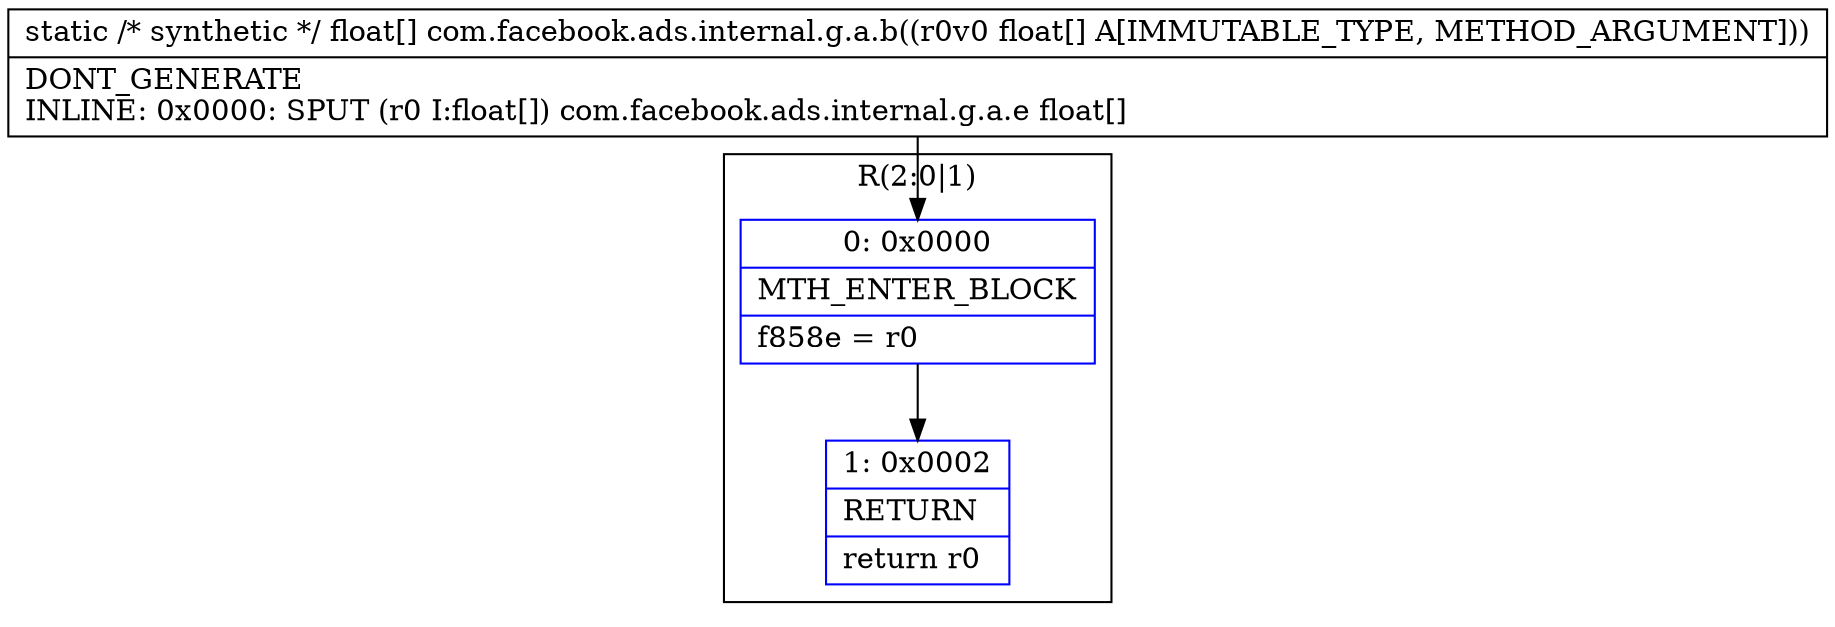 digraph "CFG forcom.facebook.ads.internal.g.a.b([F)[F" {
subgraph cluster_Region_1465383644 {
label = "R(2:0|1)";
node [shape=record,color=blue];
Node_0 [shape=record,label="{0\:\ 0x0000|MTH_ENTER_BLOCK\l|f858e = r0\l}"];
Node_1 [shape=record,label="{1\:\ 0x0002|RETURN\l|return r0\l}"];
}
MethodNode[shape=record,label="{static \/* synthetic *\/ float[] com.facebook.ads.internal.g.a.b((r0v0 float[] A[IMMUTABLE_TYPE, METHOD_ARGUMENT]))  | DONT_GENERATE\lINLINE: 0x0000: SPUT  (r0 I:float[]) com.facebook.ads.internal.g.a.e float[]\l}"];
MethodNode -> Node_0;
Node_0 -> Node_1;
}

